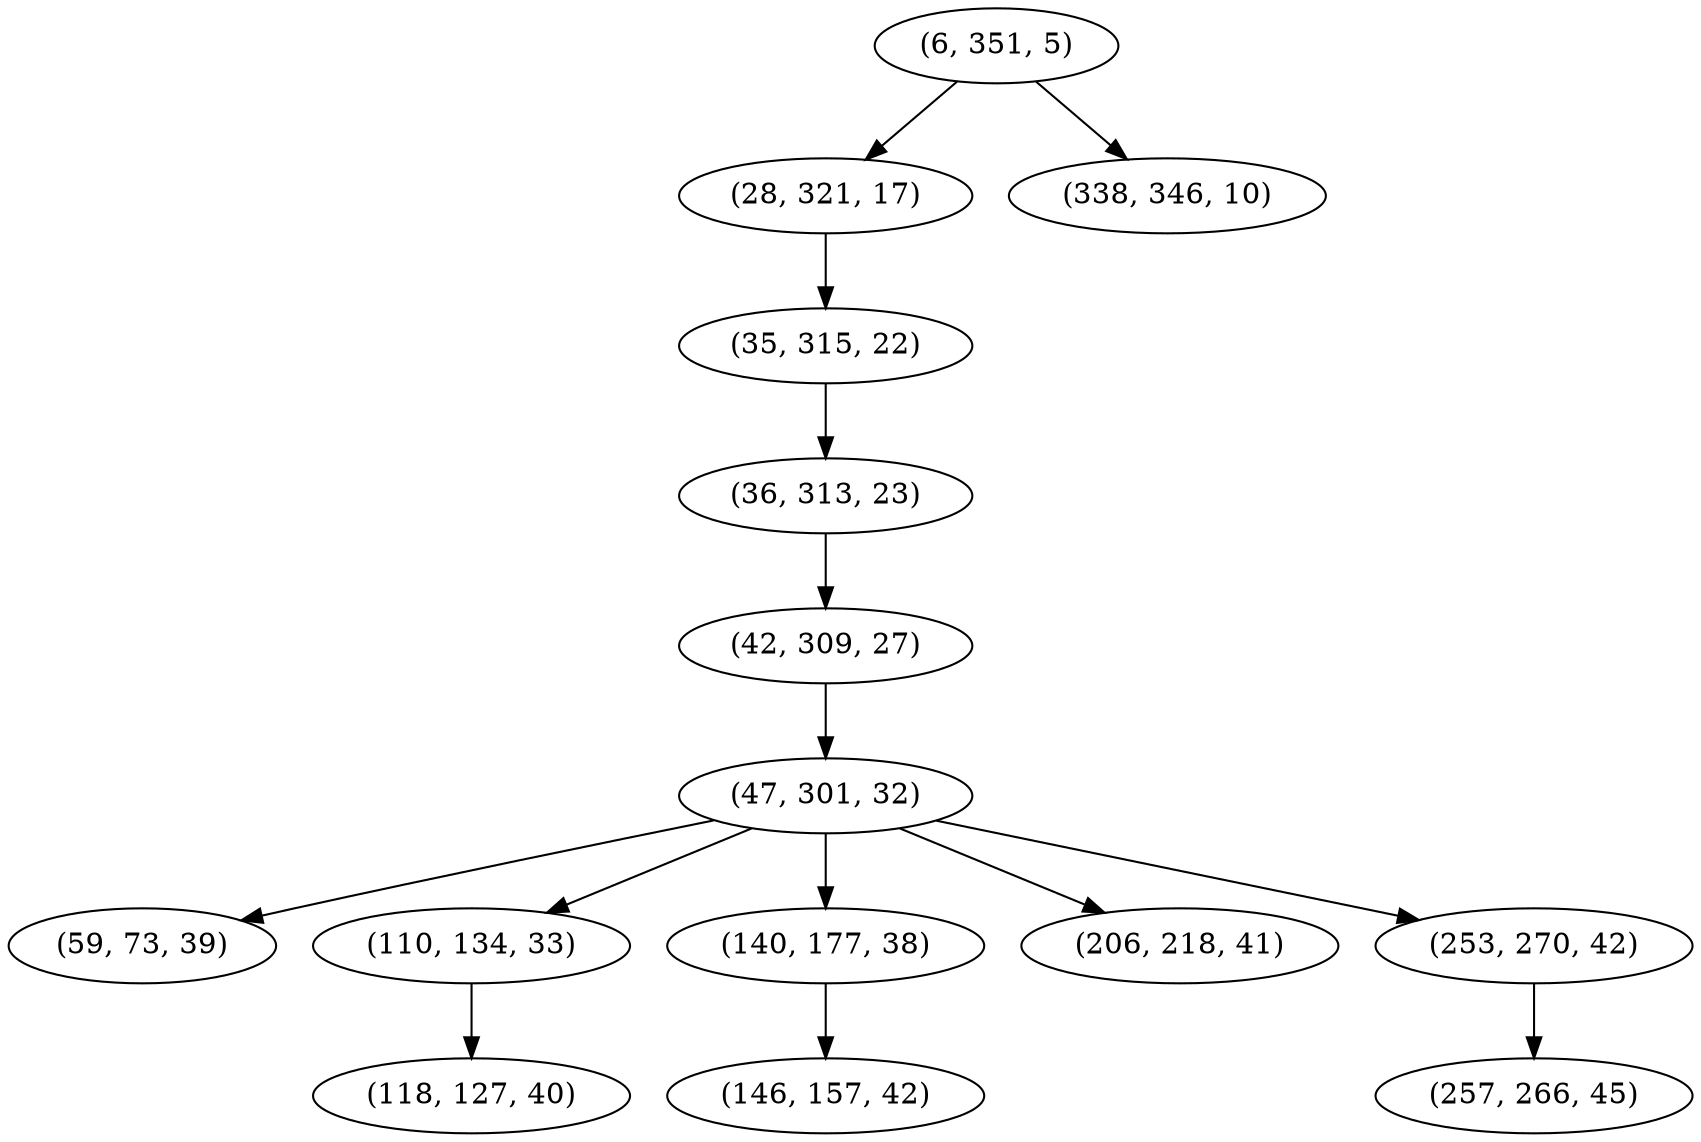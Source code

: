 digraph tree {
    "(6, 351, 5)";
    "(28, 321, 17)";
    "(35, 315, 22)";
    "(36, 313, 23)";
    "(42, 309, 27)";
    "(47, 301, 32)";
    "(59, 73, 39)";
    "(110, 134, 33)";
    "(118, 127, 40)";
    "(140, 177, 38)";
    "(146, 157, 42)";
    "(206, 218, 41)";
    "(253, 270, 42)";
    "(257, 266, 45)";
    "(338, 346, 10)";
    "(6, 351, 5)" -> "(28, 321, 17)";
    "(6, 351, 5)" -> "(338, 346, 10)";
    "(28, 321, 17)" -> "(35, 315, 22)";
    "(35, 315, 22)" -> "(36, 313, 23)";
    "(36, 313, 23)" -> "(42, 309, 27)";
    "(42, 309, 27)" -> "(47, 301, 32)";
    "(47, 301, 32)" -> "(59, 73, 39)";
    "(47, 301, 32)" -> "(110, 134, 33)";
    "(47, 301, 32)" -> "(140, 177, 38)";
    "(47, 301, 32)" -> "(206, 218, 41)";
    "(47, 301, 32)" -> "(253, 270, 42)";
    "(110, 134, 33)" -> "(118, 127, 40)";
    "(140, 177, 38)" -> "(146, 157, 42)";
    "(253, 270, 42)" -> "(257, 266, 45)";
}
